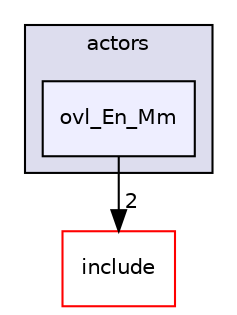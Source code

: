 digraph "src/overlays/actors/ovl_En_Mm" {
  compound=true
  node [ fontsize="10", fontname="Helvetica"];
  edge [ labelfontsize="10", labelfontname="Helvetica"];
  subgraph clusterdir_e93473484be31ce7bcb356bd643a22f8 {
    graph [ bgcolor="#ddddee", pencolor="black", label="actors" fontname="Helvetica", fontsize="10", URL="dir_e93473484be31ce7bcb356bd643a22f8.html"]
  dir_43dfeae2dd3ebbe113f6babd973765e6 [shape=box, label="ovl_En_Mm", style="filled", fillcolor="#eeeeff", pencolor="black", URL="dir_43dfeae2dd3ebbe113f6babd973765e6.html"];
  }
  dir_d44c64559bbebec7f509842c48db8b23 [shape=box label="include" fillcolor="white" style="filled" color="red" URL="dir_d44c64559bbebec7f509842c48db8b23.html"];
  dir_43dfeae2dd3ebbe113f6babd973765e6->dir_d44c64559bbebec7f509842c48db8b23 [headlabel="2", labeldistance=1.5 headhref="dir_000306_000000.html"];
}
